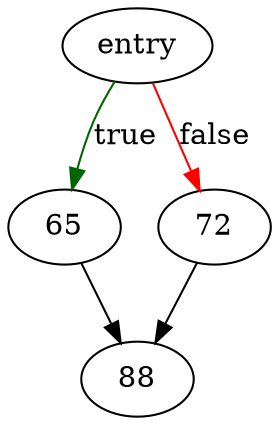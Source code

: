 digraph "serialGet" {
	// Node definitions.
	3 [label=entry];
	65;
	72;
	88;

	// Edge definitions.
	3 -> 65 [
		color=darkgreen
		label=true
	];
	3 -> 72 [
		color=red
		label=false
	];
	65 -> 88;
	72 -> 88;
}